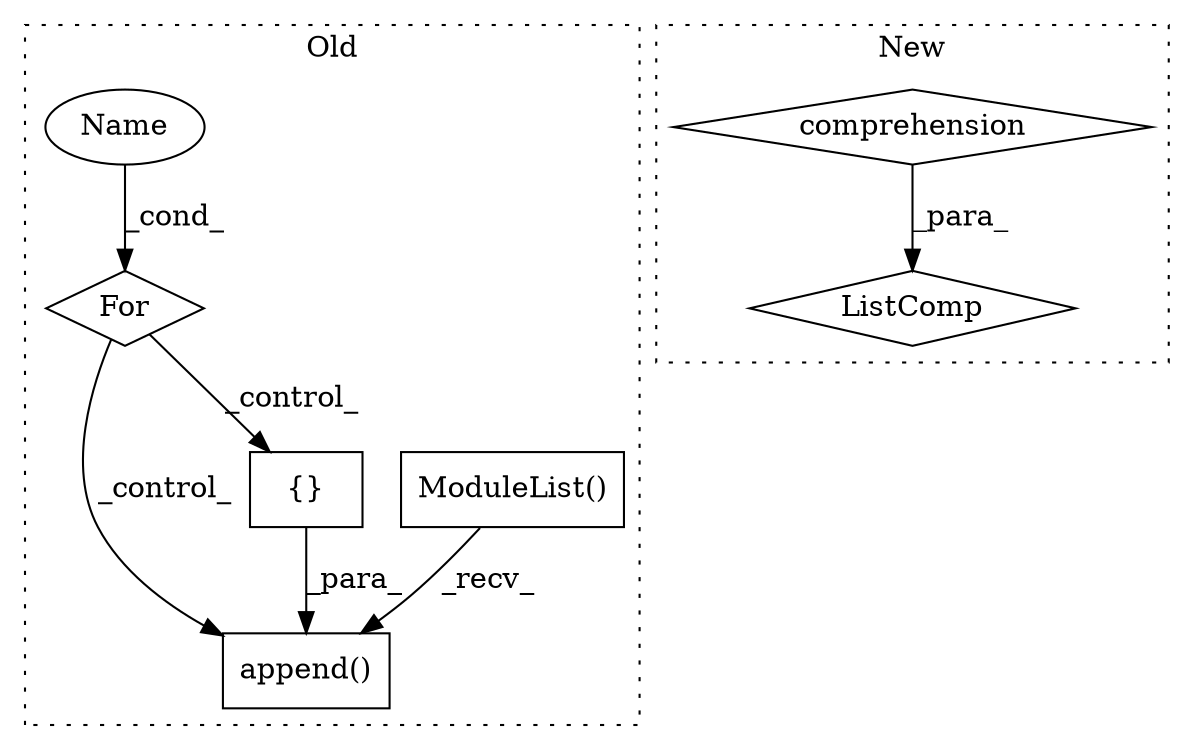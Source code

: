digraph G {
subgraph cluster0 {
1 [label="append()" a="75" s="11714,12183" l="19,1" shape="box"];
4 [label="ModuleList()" a="75" s="11652,11668" l="14,1" shape="box"];
5 [label="For" a="107" s="11679,11700" l="4,14" shape="diamond"];
6 [label="Name" a="87" s="11683" l="1" shape="ellipse"];
7 [label="{}" a="59" s="11747,12167" l="18,0" shape="box"];
label = "Old";
style="dotted";
}
subgraph cluster1 {
2 [label="ListComp" a="106" s="12663" l="48" shape="diamond"];
3 [label="comprehension" a="45" s="12689" l="3" shape="diamond"];
label = "New";
style="dotted";
}
3 -> 2 [label="_para_"];
4 -> 1 [label="_recv_"];
5 -> 1 [label="_control_"];
5 -> 7 [label="_control_"];
6 -> 5 [label="_cond_"];
7 -> 1 [label="_para_"];
}